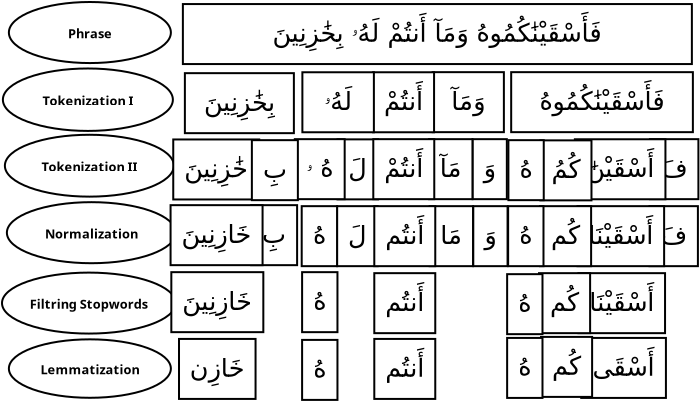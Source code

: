 <?xml version="1.0" encoding="UTF-8"?>
<dia:diagram xmlns:dia="http://www.lysator.liu.se/~alla/dia/">
  <dia:layer name="Background" visible="true" active="true">
    <dia:object type="Flowchart - Box" version="0" id="O0">
      <dia:attribute name="obj_pos">
        <dia:point val="16.5,11.1"/>
      </dia:attribute>
      <dia:attribute name="obj_bb">
        <dia:rectangle val="16.45,11.05;42,14.15"/>
      </dia:attribute>
      <dia:attribute name="elem_corner">
        <dia:point val="16.5,11.1"/>
      </dia:attribute>
      <dia:attribute name="elem_width">
        <dia:real val="25.45"/>
      </dia:attribute>
      <dia:attribute name="elem_height">
        <dia:real val="3.0"/>
      </dia:attribute>
      <dia:attribute name="border_width">
        <dia:real val="0.1"/>
      </dia:attribute>
      <dia:attribute name="show_background">
        <dia:boolean val="true"/>
      </dia:attribute>
      <dia:attribute name="padding">
        <dia:real val="0.5"/>
      </dia:attribute>
      <dia:attribute name="text">
        <dia:composite type="text">
          <dia:attribute name="string">
            <dia:string>#فَأَسْقَيْنَٰكُمُوهُ وَمَآ أَنتُمْ لَهُۥ بِخَٰزِنِينَ#</dia:string>
          </dia:attribute>
          <dia:attribute name="font">
            <dia:font family="Scheherazade" style="0" name="Courier"/>
          </dia:attribute>
          <dia:attribute name="height">
            <dia:real val="1.594"/>
          </dia:attribute>
          <dia:attribute name="pos">
            <dia:point val="29.225,12.906"/>
          </dia:attribute>
          <dia:attribute name="color">
            <dia:color val="#000000"/>
          </dia:attribute>
          <dia:attribute name="alignment">
            <dia:enum val="1"/>
          </dia:attribute>
        </dia:composite>
      </dia:attribute>
    </dia:object>
    <dia:object type="Flowchart - Ellipse" version="0" id="O1">
      <dia:attribute name="obj_pos">
        <dia:point val="7.8,10.997"/>
      </dia:attribute>
      <dia:attribute name="obj_bb">
        <dia:rectangle val="7.75,10.947;15.95,14.1"/>
      </dia:attribute>
      <dia:attribute name="elem_corner">
        <dia:point val="7.8,10.997"/>
      </dia:attribute>
      <dia:attribute name="elem_width">
        <dia:real val="8.1"/>
      </dia:attribute>
      <dia:attribute name="elem_height">
        <dia:real val="3.053"/>
      </dia:attribute>
      <dia:attribute name="border_width">
        <dia:real val="0.1"/>
      </dia:attribute>
      <dia:attribute name="show_background">
        <dia:boolean val="true"/>
      </dia:attribute>
      <dia:attribute name="padding">
        <dia:real val="0.354"/>
      </dia:attribute>
      <dia:attribute name="text">
        <dia:composite type="text">
          <dia:attribute name="string">
            <dia:string>#Phrase#</dia:string>
          </dia:attribute>
          <dia:attribute name="font">
            <dia:font family="sans" style="80" name="Helvetica-Bold"/>
          </dia:attribute>
          <dia:attribute name="height">
            <dia:real val="0.8"/>
          </dia:attribute>
          <dia:attribute name="pos">
            <dia:point val="11.85,12.718"/>
          </dia:attribute>
          <dia:attribute name="color">
            <dia:color val="#000000"/>
          </dia:attribute>
          <dia:attribute name="alignment">
            <dia:enum val="1"/>
          </dia:attribute>
        </dia:composite>
      </dia:attribute>
    </dia:object>
    <dia:object type="Flowchart - Ellipse" version="0" id="O2">
      <dia:attribute name="obj_pos">
        <dia:point val="7.5,14.321"/>
      </dia:attribute>
      <dia:attribute name="obj_bb">
        <dia:rectangle val="7.45,14.271;16.05,17.493"/>
      </dia:attribute>
      <dia:attribute name="elem_corner">
        <dia:point val="7.5,14.321"/>
      </dia:attribute>
      <dia:attribute name="elem_width">
        <dia:real val="8.5"/>
      </dia:attribute>
      <dia:attribute name="elem_height">
        <dia:real val="3.122"/>
      </dia:attribute>
      <dia:attribute name="border_width">
        <dia:real val="0.1"/>
      </dia:attribute>
      <dia:attribute name="show_background">
        <dia:boolean val="true"/>
      </dia:attribute>
      <dia:attribute name="padding">
        <dia:real val="0.354"/>
      </dia:attribute>
      <dia:attribute name="text">
        <dia:composite type="text">
          <dia:attribute name="string">
            <dia:string>#Tokenization I#</dia:string>
          </dia:attribute>
          <dia:attribute name="font">
            <dia:font family="sans" style="80" name="Helvetica-Bold"/>
          </dia:attribute>
          <dia:attribute name="height">
            <dia:real val="0.8"/>
          </dia:attribute>
          <dia:attribute name="pos">
            <dia:point val="11.75,16.077"/>
          </dia:attribute>
          <dia:attribute name="color">
            <dia:color val="#000000"/>
          </dia:attribute>
          <dia:attribute name="alignment">
            <dia:enum val="1"/>
          </dia:attribute>
        </dia:composite>
      </dia:attribute>
    </dia:object>
    <dia:object type="Flowchart - Ellipse" version="0" id="O3">
      <dia:attribute name="obj_pos">
        <dia:point val="7.7,21.005"/>
      </dia:attribute>
      <dia:attribute name="obj_bb">
        <dia:rectangle val="7.65,20.955;16.2,24.108"/>
      </dia:attribute>
      <dia:attribute name="elem_corner">
        <dia:point val="7.7,21.005"/>
      </dia:attribute>
      <dia:attribute name="elem_width">
        <dia:real val="8.45"/>
      </dia:attribute>
      <dia:attribute name="elem_height">
        <dia:real val="3.053"/>
      </dia:attribute>
      <dia:attribute name="border_width">
        <dia:real val="0.1"/>
      </dia:attribute>
      <dia:attribute name="show_background">
        <dia:boolean val="true"/>
      </dia:attribute>
      <dia:attribute name="padding">
        <dia:real val="0.354"/>
      </dia:attribute>
      <dia:attribute name="text">
        <dia:composite type="text">
          <dia:attribute name="string">
            <dia:string>#Normalization#</dia:string>
          </dia:attribute>
          <dia:attribute name="font">
            <dia:font family="sans" style="80" name="Helvetica-Bold"/>
          </dia:attribute>
          <dia:attribute name="height">
            <dia:real val="0.8"/>
          </dia:attribute>
          <dia:attribute name="pos">
            <dia:point val="11.925,22.727"/>
          </dia:attribute>
          <dia:attribute name="color">
            <dia:color val="#000000"/>
          </dia:attribute>
          <dia:attribute name="alignment">
            <dia:enum val="1"/>
          </dia:attribute>
        </dia:composite>
      </dia:attribute>
    </dia:object>
    <dia:object type="Flowchart - Ellipse" version="0" id="O4">
      <dia:attribute name="obj_pos">
        <dia:point val="7.456,24.527"/>
      </dia:attribute>
      <dia:attribute name="obj_bb">
        <dia:rectangle val="7.406,24.477;16.191,27.627"/>
      </dia:attribute>
      <dia:attribute name="elem_corner">
        <dia:point val="7.456,24.527"/>
      </dia:attribute>
      <dia:attribute name="elem_width">
        <dia:real val="8.685"/>
      </dia:attribute>
      <dia:attribute name="elem_height">
        <dia:real val="3.049"/>
      </dia:attribute>
      <dia:attribute name="border_width">
        <dia:real val="0.1"/>
      </dia:attribute>
      <dia:attribute name="show_background">
        <dia:boolean val="true"/>
      </dia:attribute>
      <dia:attribute name="padding">
        <dia:real val="0.354"/>
      </dia:attribute>
      <dia:attribute name="text">
        <dia:composite type="text">
          <dia:attribute name="string">
            <dia:string>#Filtring Stopwords#</dia:string>
          </dia:attribute>
          <dia:attribute name="font">
            <dia:font family="sans" style="80" name="Helvetica-Bold"/>
          </dia:attribute>
          <dia:attribute name="height">
            <dia:real val="0.8"/>
          </dia:attribute>
          <dia:attribute name="pos">
            <dia:point val="11.798,26.247"/>
          </dia:attribute>
          <dia:attribute name="color">
            <dia:color val="#000000"/>
          </dia:attribute>
          <dia:attribute name="alignment">
            <dia:enum val="1"/>
          </dia:attribute>
        </dia:composite>
      </dia:attribute>
    </dia:object>
    <dia:object type="Flowchart - Box" version="0" id="O5">
      <dia:attribute name="obj_pos">
        <dia:point val="32.915,14.505"/>
      </dia:attribute>
      <dia:attribute name="obj_bb">
        <dia:rectangle val="32.865,14.455;42.05,17.555"/>
      </dia:attribute>
      <dia:attribute name="elem_corner">
        <dia:point val="32.915,14.505"/>
      </dia:attribute>
      <dia:attribute name="elem_width">
        <dia:real val="9.085"/>
      </dia:attribute>
      <dia:attribute name="elem_height">
        <dia:real val="3.0"/>
      </dia:attribute>
      <dia:attribute name="border_width">
        <dia:real val="0.1"/>
      </dia:attribute>
      <dia:attribute name="show_background">
        <dia:boolean val="true"/>
      </dia:attribute>
      <dia:attribute name="padding">
        <dia:real val="0.5"/>
      </dia:attribute>
      <dia:attribute name="text">
        <dia:composite type="text">
          <dia:attribute name="string">
            <dia:string>#فَأَسْقَيْنَٰكُمُوهُ#</dia:string>
          </dia:attribute>
          <dia:attribute name="font">
            <dia:font family="Scheherazade" style="0" name="Courier"/>
          </dia:attribute>
          <dia:attribute name="height">
            <dia:real val="1.594"/>
          </dia:attribute>
          <dia:attribute name="pos">
            <dia:point val="37.458,16.311"/>
          </dia:attribute>
          <dia:attribute name="color">
            <dia:color val="#000000"/>
          </dia:attribute>
          <dia:attribute name="alignment">
            <dia:enum val="1"/>
          </dia:attribute>
        </dia:composite>
      </dia:attribute>
    </dia:object>
    <dia:object type="Flowchart - Ellipse" version="0" id="O6">
      <dia:attribute name="obj_pos">
        <dia:point val="7.6,17.635"/>
      </dia:attribute>
      <dia:attribute name="obj_bb">
        <dia:rectangle val="7.55,17.585;16.1,20.779"/>
      </dia:attribute>
      <dia:attribute name="elem_corner">
        <dia:point val="7.6,17.635"/>
      </dia:attribute>
      <dia:attribute name="elem_width">
        <dia:real val="8.45"/>
      </dia:attribute>
      <dia:attribute name="elem_height">
        <dia:real val="3.094"/>
      </dia:attribute>
      <dia:attribute name="border_width">
        <dia:real val="0.1"/>
      </dia:attribute>
      <dia:attribute name="show_background">
        <dia:boolean val="true"/>
      </dia:attribute>
      <dia:attribute name="padding">
        <dia:real val="0.354"/>
      </dia:attribute>
      <dia:attribute name="text">
        <dia:composite type="text">
          <dia:attribute name="string">
            <dia:string>#Tokenization II#</dia:string>
          </dia:attribute>
          <dia:attribute name="font">
            <dia:font family="sans" style="80" name="Helvetica-Bold"/>
          </dia:attribute>
          <dia:attribute name="height">
            <dia:real val="0.8"/>
          </dia:attribute>
          <dia:attribute name="pos">
            <dia:point val="11.825,19.377"/>
          </dia:attribute>
          <dia:attribute name="color">
            <dia:color val="#000000"/>
          </dia:attribute>
          <dia:attribute name="alignment">
            <dia:enum val="1"/>
          </dia:attribute>
        </dia:composite>
      </dia:attribute>
    </dia:object>
    <dia:object type="Flowchart - Box" version="0" id="O7">
      <dia:attribute name="obj_pos">
        <dia:point val="28.99,14.505"/>
      </dia:attribute>
      <dia:attribute name="obj_bb">
        <dia:rectangle val="28.94,14.455;32.6,17.555"/>
      </dia:attribute>
      <dia:attribute name="elem_corner">
        <dia:point val="28.99,14.505"/>
      </dia:attribute>
      <dia:attribute name="elem_width">
        <dia:real val="3.56"/>
      </dia:attribute>
      <dia:attribute name="elem_height">
        <dia:real val="3.0"/>
      </dia:attribute>
      <dia:attribute name="border_width">
        <dia:real val="0.1"/>
      </dia:attribute>
      <dia:attribute name="show_background">
        <dia:boolean val="true"/>
      </dia:attribute>
      <dia:attribute name="padding">
        <dia:real val="0.5"/>
      </dia:attribute>
      <dia:attribute name="text">
        <dia:composite type="text">
          <dia:attribute name="string">
            <dia:string>#وَمَآ#</dia:string>
          </dia:attribute>
          <dia:attribute name="font">
            <dia:font family="Scheherazade" style="0" name="Courier"/>
          </dia:attribute>
          <dia:attribute name="height">
            <dia:real val="1.594"/>
          </dia:attribute>
          <dia:attribute name="pos">
            <dia:point val="30.77,16.311"/>
          </dia:attribute>
          <dia:attribute name="color">
            <dia:color val="#000000"/>
          </dia:attribute>
          <dia:attribute name="alignment">
            <dia:enum val="1"/>
          </dia:attribute>
        </dia:composite>
      </dia:attribute>
    </dia:object>
    <dia:object type="Flowchart - Box" version="0" id="O8">
      <dia:attribute name="obj_pos">
        <dia:point val="26.43,14.51"/>
      </dia:attribute>
      <dia:attribute name="obj_bb">
        <dia:rectangle val="26.38,14.46;28.69,17.56"/>
      </dia:attribute>
      <dia:attribute name="elem_corner">
        <dia:point val="26.43,14.51"/>
      </dia:attribute>
      <dia:attribute name="elem_width">
        <dia:real val="2.21"/>
      </dia:attribute>
      <dia:attribute name="elem_height">
        <dia:real val="3.0"/>
      </dia:attribute>
      <dia:attribute name="border_width">
        <dia:real val="0.1"/>
      </dia:attribute>
      <dia:attribute name="show_background">
        <dia:boolean val="true"/>
      </dia:attribute>
      <dia:attribute name="padding">
        <dia:real val="0.5"/>
      </dia:attribute>
      <dia:attribute name="text">
        <dia:composite type="text">
          <dia:attribute name="string">
            <dia:string>#أَنتُمْ#</dia:string>
          </dia:attribute>
          <dia:attribute name="font">
            <dia:font family="Scheherazade" style="0" name="Courier"/>
          </dia:attribute>
          <dia:attribute name="height">
            <dia:real val="1.594"/>
          </dia:attribute>
          <dia:attribute name="pos">
            <dia:point val="27.535,16.316"/>
          </dia:attribute>
          <dia:attribute name="color">
            <dia:color val="#000000"/>
          </dia:attribute>
          <dia:attribute name="alignment">
            <dia:enum val="1"/>
          </dia:attribute>
        </dia:composite>
      </dia:attribute>
    </dia:object>
    <dia:object type="Flowchart - Box" version="0" id="O9">
      <dia:attribute name="obj_pos">
        <dia:point val="24.42,17.865"/>
      </dia:attribute>
      <dia:attribute name="obj_bb">
        <dia:rectangle val="24.37,17.815;26.12,20.915"/>
      </dia:attribute>
      <dia:attribute name="elem_corner">
        <dia:point val="24.42,17.865"/>
      </dia:attribute>
      <dia:attribute name="elem_width">
        <dia:real val="1.65"/>
      </dia:attribute>
      <dia:attribute name="elem_height">
        <dia:real val="3.0"/>
      </dia:attribute>
      <dia:attribute name="border_width">
        <dia:real val="0.1"/>
      </dia:attribute>
      <dia:attribute name="show_background">
        <dia:boolean val="true"/>
      </dia:attribute>
      <dia:attribute name="padding">
        <dia:real val="0.5"/>
      </dia:attribute>
      <dia:attribute name="text">
        <dia:composite type="text">
          <dia:attribute name="string">
            <dia:string>#لَ#</dia:string>
          </dia:attribute>
          <dia:attribute name="font">
            <dia:font family="Scheherazade" style="0" name="Courier"/>
          </dia:attribute>
          <dia:attribute name="height">
            <dia:real val="1.594"/>
          </dia:attribute>
          <dia:attribute name="pos">
            <dia:point val="25.245,19.671"/>
          </dia:attribute>
          <dia:attribute name="color">
            <dia:color val="#000000"/>
          </dia:attribute>
          <dia:attribute name="alignment">
            <dia:enum val="1"/>
          </dia:attribute>
        </dia:composite>
      </dia:attribute>
    </dia:object>
    <dia:object type="Flowchart - Box" version="0" id="O10">
      <dia:attribute name="obj_pos">
        <dia:point val="16.587,17.87"/>
      </dia:attribute>
      <dia:attribute name="obj_bb">
        <dia:rectangle val="16.538,17.82;19.8,20.92"/>
      </dia:attribute>
      <dia:attribute name="elem_corner">
        <dia:point val="16.587,17.87"/>
      </dia:attribute>
      <dia:attribute name="elem_width">
        <dia:real val="3.163"/>
      </dia:attribute>
      <dia:attribute name="elem_height">
        <dia:real val="3.0"/>
      </dia:attribute>
      <dia:attribute name="border_width">
        <dia:real val="0.1"/>
      </dia:attribute>
      <dia:attribute name="show_background">
        <dia:boolean val="true"/>
      </dia:attribute>
      <dia:attribute name="padding">
        <dia:real val="0.5"/>
      </dia:attribute>
      <dia:attribute name="text">
        <dia:composite type="text">
          <dia:attribute name="string">
            <dia:string>#خَٰزِنِينَ#</dia:string>
          </dia:attribute>
          <dia:attribute name="font">
            <dia:font family="Scheherazade" style="0" name="Courier"/>
          </dia:attribute>
          <dia:attribute name="height">
            <dia:real val="1.594"/>
          </dia:attribute>
          <dia:attribute name="pos">
            <dia:point val="18.169,19.676"/>
          </dia:attribute>
          <dia:attribute name="color">
            <dia:color val="#000000"/>
          </dia:attribute>
          <dia:attribute name="alignment">
            <dia:enum val="1"/>
          </dia:attribute>
        </dia:composite>
      </dia:attribute>
    </dia:object>
    <dia:object type="Flowchart - Box" version="0" id="O11">
      <dia:attribute name="obj_pos">
        <dia:point val="40.065,17.855"/>
      </dia:attribute>
      <dia:attribute name="obj_bb">
        <dia:rectangle val="40.015,17.805;42.115,20.905"/>
      </dia:attribute>
      <dia:attribute name="elem_corner">
        <dia:point val="40.065,17.855"/>
      </dia:attribute>
      <dia:attribute name="elem_width">
        <dia:real val="2.0"/>
      </dia:attribute>
      <dia:attribute name="elem_height">
        <dia:real val="3.0"/>
      </dia:attribute>
      <dia:attribute name="border_width">
        <dia:real val="0.1"/>
      </dia:attribute>
      <dia:attribute name="show_background">
        <dia:boolean val="true"/>
      </dia:attribute>
      <dia:attribute name="padding">
        <dia:real val="0.5"/>
      </dia:attribute>
      <dia:attribute name="text">
        <dia:composite type="text">
          <dia:attribute name="string">
            <dia:string>#فَ#</dia:string>
          </dia:attribute>
          <dia:attribute name="font">
            <dia:font family="Scheherazade" style="0" name="Courier"/>
          </dia:attribute>
          <dia:attribute name="height">
            <dia:real val="1.594"/>
          </dia:attribute>
          <dia:attribute name="pos">
            <dia:point val="41.065,19.661"/>
          </dia:attribute>
          <dia:attribute name="color">
            <dia:color val="#000000"/>
          </dia:attribute>
          <dia:attribute name="alignment">
            <dia:enum val="1"/>
          </dia:attribute>
        </dia:composite>
      </dia:attribute>
    </dia:object>
    <dia:object type="Flowchart - Box" version="0" id="O12">
      <dia:attribute name="obj_pos">
        <dia:point val="36.862,17.86"/>
      </dia:attribute>
      <dia:attribute name="obj_bb">
        <dia:rectangle val="36.812,17.81;39.915,20.91"/>
      </dia:attribute>
      <dia:attribute name="elem_corner">
        <dia:point val="36.862,17.86"/>
      </dia:attribute>
      <dia:attribute name="elem_width">
        <dia:real val="3.003"/>
      </dia:attribute>
      <dia:attribute name="elem_height">
        <dia:real val="3.0"/>
      </dia:attribute>
      <dia:attribute name="border_width">
        <dia:real val="0.1"/>
      </dia:attribute>
      <dia:attribute name="show_background">
        <dia:boolean val="true"/>
      </dia:attribute>
      <dia:attribute name="padding">
        <dia:real val="0.5"/>
      </dia:attribute>
      <dia:attribute name="text">
        <dia:composite type="text">
          <dia:attribute name="string">
            <dia:string>#أَسْقَيْنَٰ#</dia:string>
          </dia:attribute>
          <dia:attribute name="font">
            <dia:font family="Scheherazade" style="0" name="Courier"/>
          </dia:attribute>
          <dia:attribute name="height">
            <dia:real val="1.594"/>
          </dia:attribute>
          <dia:attribute name="pos">
            <dia:point val="38.364,19.666"/>
          </dia:attribute>
          <dia:attribute name="color">
            <dia:color val="#000000"/>
          </dia:attribute>
          <dia:attribute name="alignment">
            <dia:enum val="1"/>
          </dia:attribute>
        </dia:composite>
      </dia:attribute>
    </dia:object>
    <dia:object type="Flowchart - Box" version="0" id="O13">
      <dia:attribute name="obj_pos">
        <dia:point val="34.608,17.915"/>
      </dia:attribute>
      <dia:attribute name="obj_bb">
        <dia:rectangle val="34.557,17.865;36.745,20.965"/>
      </dia:attribute>
      <dia:attribute name="elem_corner">
        <dia:point val="34.608,17.915"/>
      </dia:attribute>
      <dia:attribute name="elem_width">
        <dia:real val="2.088"/>
      </dia:attribute>
      <dia:attribute name="elem_height">
        <dia:real val="3.0"/>
      </dia:attribute>
      <dia:attribute name="border_width">
        <dia:real val="0.1"/>
      </dia:attribute>
      <dia:attribute name="show_background">
        <dia:boolean val="true"/>
      </dia:attribute>
      <dia:attribute name="padding">
        <dia:real val="0.5"/>
      </dia:attribute>
      <dia:attribute name="text">
        <dia:composite type="text">
          <dia:attribute name="string">
            <dia:string>#كُمُ#</dia:string>
          </dia:attribute>
          <dia:attribute name="font">
            <dia:font family="Scheherazade" style="0" name="Courier"/>
          </dia:attribute>
          <dia:attribute name="height">
            <dia:real val="1.594"/>
          </dia:attribute>
          <dia:attribute name="pos">
            <dia:point val="35.651,19.721"/>
          </dia:attribute>
          <dia:attribute name="color">
            <dia:color val="#000000"/>
          </dia:attribute>
          <dia:attribute name="alignment">
            <dia:enum val="1"/>
          </dia:attribute>
        </dia:composite>
      </dia:attribute>
    </dia:object>
    <dia:object type="Flowchart - Box" version="0" id="O14">
      <dia:attribute name="obj_pos">
        <dia:point val="32.953,17.905"/>
      </dia:attribute>
      <dia:attribute name="obj_bb">
        <dia:rectangle val="32.903,17.855;34.415,20.955"/>
      </dia:attribute>
      <dia:attribute name="elem_corner">
        <dia:point val="32.953,17.905"/>
      </dia:attribute>
      <dia:attribute name="elem_width">
        <dia:real val="1.413"/>
      </dia:attribute>
      <dia:attribute name="elem_height">
        <dia:real val="3.0"/>
      </dia:attribute>
      <dia:attribute name="border_width">
        <dia:real val="0.1"/>
      </dia:attribute>
      <dia:attribute name="show_background">
        <dia:boolean val="true"/>
      </dia:attribute>
      <dia:attribute name="padding">
        <dia:real val="0.5"/>
      </dia:attribute>
      <dia:attribute name="text">
        <dia:composite type="text">
          <dia:attribute name="string">
            <dia:string>#هُ#</dia:string>
          </dia:attribute>
          <dia:attribute name="font">
            <dia:font family="Scheherazade" style="0" name="Courier"/>
          </dia:attribute>
          <dia:attribute name="height">
            <dia:real val="1.594"/>
          </dia:attribute>
          <dia:attribute name="pos">
            <dia:point val="33.659,19.711"/>
          </dia:attribute>
          <dia:attribute name="color">
            <dia:color val="#000000"/>
          </dia:attribute>
          <dia:attribute name="alignment">
            <dia:enum val="1"/>
          </dia:attribute>
        </dia:composite>
      </dia:attribute>
    </dia:object>
    <dia:object type="Flowchart - Box" version="0" id="O15">
      <dia:attribute name="obj_pos">
        <dia:point val="31.104,17.855"/>
      </dia:attribute>
      <dia:attribute name="obj_bb">
        <dia:rectangle val="31.054,17.805;32.627,20.905"/>
      </dia:attribute>
      <dia:attribute name="elem_corner">
        <dia:point val="31.104,17.855"/>
      </dia:attribute>
      <dia:attribute name="elem_width">
        <dia:real val="1.473"/>
      </dia:attribute>
      <dia:attribute name="elem_height">
        <dia:real val="3.0"/>
      </dia:attribute>
      <dia:attribute name="border_width">
        <dia:real val="0.1"/>
      </dia:attribute>
      <dia:attribute name="show_background">
        <dia:boolean val="true"/>
      </dia:attribute>
      <dia:attribute name="padding">
        <dia:real val="0.5"/>
      </dia:attribute>
      <dia:attribute name="text">
        <dia:composite type="text">
          <dia:attribute name="string">
            <dia:string>#وَ#</dia:string>
          </dia:attribute>
          <dia:attribute name="font">
            <dia:font family="Scheherazade" style="0" name="Courier"/>
          </dia:attribute>
          <dia:attribute name="height">
            <dia:real val="1.594"/>
          </dia:attribute>
          <dia:attribute name="pos">
            <dia:point val="31.841,19.661"/>
          </dia:attribute>
          <dia:attribute name="color">
            <dia:color val="#000000"/>
          </dia:attribute>
          <dia:attribute name="alignment">
            <dia:enum val="1"/>
          </dia:attribute>
        </dia:composite>
      </dia:attribute>
    </dia:object>
    <dia:object type="Flowchart - Box" version="0" id="O16">
      <dia:attribute name="obj_pos">
        <dia:point val="29.012,17.855"/>
      </dia:attribute>
      <dia:attribute name="obj_bb">
        <dia:rectangle val="28.962,17.805;30.827,20.905"/>
      </dia:attribute>
      <dia:attribute name="elem_corner">
        <dia:point val="29.012,17.855"/>
      </dia:attribute>
      <dia:attribute name="elem_width">
        <dia:real val="1.764"/>
      </dia:attribute>
      <dia:attribute name="elem_height">
        <dia:real val="3.0"/>
      </dia:attribute>
      <dia:attribute name="border_width">
        <dia:real val="0.1"/>
      </dia:attribute>
      <dia:attribute name="show_background">
        <dia:boolean val="true"/>
      </dia:attribute>
      <dia:attribute name="padding">
        <dia:real val="0.5"/>
      </dia:attribute>
      <dia:attribute name="text">
        <dia:composite type="text">
          <dia:attribute name="string">
            <dia:string>#مَآ#</dia:string>
          </dia:attribute>
          <dia:attribute name="font">
            <dia:font family="Scheherazade" style="0" name="Courier"/>
          </dia:attribute>
          <dia:attribute name="height">
            <dia:real val="1.594"/>
          </dia:attribute>
          <dia:attribute name="pos">
            <dia:point val="29.895,19.661"/>
          </dia:attribute>
          <dia:attribute name="color">
            <dia:color val="#000000"/>
          </dia:attribute>
          <dia:attribute name="alignment">
            <dia:enum val="1"/>
          </dia:attribute>
        </dia:composite>
      </dia:attribute>
    </dia:object>
    <dia:object type="Flowchart - Box" version="0" id="O17">
      <dia:attribute name="obj_pos">
        <dia:point val="22.477,17.855"/>
      </dia:attribute>
      <dia:attribute name="obj_bb">
        <dia:rectangle val="22.427,17.805;24.26,20.905"/>
      </dia:attribute>
      <dia:attribute name="elem_corner">
        <dia:point val="22.477,17.855"/>
      </dia:attribute>
      <dia:attribute name="elem_width">
        <dia:real val="1.733"/>
      </dia:attribute>
      <dia:attribute name="elem_height">
        <dia:real val="3.0"/>
      </dia:attribute>
      <dia:attribute name="border_width">
        <dia:real val="0.1"/>
      </dia:attribute>
      <dia:attribute name="show_background">
        <dia:boolean val="true"/>
      </dia:attribute>
      <dia:attribute name="padding">
        <dia:real val="0.5"/>
      </dia:attribute>
      <dia:attribute name="text">
        <dia:composite type="text">
          <dia:attribute name="string">
            <dia:string>#هُ ۥ#</dia:string>
          </dia:attribute>
          <dia:attribute name="font">
            <dia:font family="Scheherazade" style="0" name="Courier"/>
          </dia:attribute>
          <dia:attribute name="height">
            <dia:real val="1.594"/>
          </dia:attribute>
          <dia:attribute name="pos">
            <dia:point val="23.344,19.661"/>
          </dia:attribute>
          <dia:attribute name="color">
            <dia:color val="#000000"/>
          </dia:attribute>
          <dia:attribute name="alignment">
            <dia:enum val="1"/>
          </dia:attribute>
        </dia:composite>
      </dia:attribute>
    </dia:object>
    <dia:object type="Flowchart - Box" version="0" id="O18">
      <dia:attribute name="obj_pos">
        <dia:point val="20.128,17.905"/>
      </dia:attribute>
      <dia:attribute name="obj_bb">
        <dia:rectangle val="20.078,17.855;22.12,20.955"/>
      </dia:attribute>
      <dia:attribute name="elem_corner">
        <dia:point val="20.128,17.905"/>
      </dia:attribute>
      <dia:attribute name="elem_width">
        <dia:real val="1.943"/>
      </dia:attribute>
      <dia:attribute name="elem_height">
        <dia:real val="3.0"/>
      </dia:attribute>
      <dia:attribute name="border_width">
        <dia:real val="0.1"/>
      </dia:attribute>
      <dia:attribute name="show_background">
        <dia:boolean val="true"/>
      </dia:attribute>
      <dia:attribute name="padding">
        <dia:real val="0.5"/>
      </dia:attribute>
      <dia:attribute name="text">
        <dia:composite type="text">
          <dia:attribute name="string">
            <dia:string>#بِ#</dia:string>
          </dia:attribute>
          <dia:attribute name="font">
            <dia:font family="Scheherazade" style="0" name="Courier"/>
          </dia:attribute>
          <dia:attribute name="height">
            <dia:real val="1.594"/>
          </dia:attribute>
          <dia:attribute name="pos">
            <dia:point val="21.099,19.711"/>
          </dia:attribute>
          <dia:attribute name="color">
            <dia:color val="#000000"/>
          </dia:attribute>
          <dia:attribute name="alignment">
            <dia:enum val="1"/>
          </dia:attribute>
        </dia:composite>
      </dia:attribute>
    </dia:object>
    <dia:object type="Flowchart - Box" version="0" id="O19">
      <dia:attribute name="obj_pos">
        <dia:point val="16.6,14.555"/>
      </dia:attribute>
      <dia:attribute name="obj_bb">
        <dia:rectangle val="16.55,14.505;22.1,17.605"/>
      </dia:attribute>
      <dia:attribute name="elem_corner">
        <dia:point val="16.6,14.555"/>
      </dia:attribute>
      <dia:attribute name="elem_width">
        <dia:real val="5.45"/>
      </dia:attribute>
      <dia:attribute name="elem_height">
        <dia:real val="3.0"/>
      </dia:attribute>
      <dia:attribute name="border_width">
        <dia:real val="0.1"/>
      </dia:attribute>
      <dia:attribute name="show_background">
        <dia:boolean val="true"/>
      </dia:attribute>
      <dia:attribute name="padding">
        <dia:real val="0.5"/>
      </dia:attribute>
      <dia:attribute name="text">
        <dia:composite type="text">
          <dia:attribute name="string">
            <dia:string>#بِخَٰزِنِينَ#</dia:string>
          </dia:attribute>
          <dia:attribute name="font">
            <dia:font family="Scheherazade" style="0" name="Courier"/>
          </dia:attribute>
          <dia:attribute name="height">
            <dia:real val="1.594"/>
          </dia:attribute>
          <dia:attribute name="pos">
            <dia:point val="19.325,16.361"/>
          </dia:attribute>
          <dia:attribute name="color">
            <dia:color val="#000000"/>
          </dia:attribute>
          <dia:attribute name="alignment">
            <dia:enum val="1"/>
          </dia:attribute>
        </dia:composite>
      </dia:attribute>
    </dia:object>
    <dia:object type="Flowchart - Box" version="0" id="O20">
      <dia:attribute name="obj_pos">
        <dia:point val="22.475,14.51"/>
      </dia:attribute>
      <dia:attribute name="obj_bb">
        <dia:rectangle val="22.425,14.46;26.1,17.56"/>
      </dia:attribute>
      <dia:attribute name="elem_corner">
        <dia:point val="22.475,14.51"/>
      </dia:attribute>
      <dia:attribute name="elem_width">
        <dia:real val="3.575"/>
      </dia:attribute>
      <dia:attribute name="elem_height">
        <dia:real val="3.0"/>
      </dia:attribute>
      <dia:attribute name="border_width">
        <dia:real val="0.1"/>
      </dia:attribute>
      <dia:attribute name="show_background">
        <dia:boolean val="true"/>
      </dia:attribute>
      <dia:attribute name="padding">
        <dia:real val="0.5"/>
      </dia:attribute>
      <dia:attribute name="text">
        <dia:composite type="text">
          <dia:attribute name="string">
            <dia:string>#لَهُۥ#</dia:string>
          </dia:attribute>
          <dia:attribute name="font">
            <dia:font family="Scheherazade" style="0" name="Courier"/>
          </dia:attribute>
          <dia:attribute name="height">
            <dia:real val="1.594"/>
          </dia:attribute>
          <dia:attribute name="pos">
            <dia:point val="24.262,16.316"/>
          </dia:attribute>
          <dia:attribute name="color">
            <dia:color val="#000000"/>
          </dia:attribute>
          <dia:attribute name="alignment">
            <dia:enum val="1"/>
          </dia:attribute>
        </dia:composite>
      </dia:attribute>
    </dia:object>
    <dia:object type="Flowchart - Box" version="0" id="O21">
      <dia:attribute name="obj_pos">
        <dia:point val="40.04,21.205"/>
      </dia:attribute>
      <dia:attribute name="obj_bb">
        <dia:rectangle val="39.99,21.155;42.09,24.255"/>
      </dia:attribute>
      <dia:attribute name="elem_corner">
        <dia:point val="40.04,21.205"/>
      </dia:attribute>
      <dia:attribute name="elem_width">
        <dia:real val="2.0"/>
      </dia:attribute>
      <dia:attribute name="elem_height">
        <dia:real val="3.0"/>
      </dia:attribute>
      <dia:attribute name="border_width">
        <dia:real val="0.1"/>
      </dia:attribute>
      <dia:attribute name="show_background">
        <dia:boolean val="true"/>
      </dia:attribute>
      <dia:attribute name="padding">
        <dia:real val="0.5"/>
      </dia:attribute>
      <dia:attribute name="text">
        <dia:composite type="text">
          <dia:attribute name="string">
            <dia:string>#فَ#</dia:string>
          </dia:attribute>
          <dia:attribute name="font">
            <dia:font family="Scheherazade" style="0" name="Courier"/>
          </dia:attribute>
          <dia:attribute name="height">
            <dia:real val="1.594"/>
          </dia:attribute>
          <dia:attribute name="pos">
            <dia:point val="41.04,23.011"/>
          </dia:attribute>
          <dia:attribute name="color">
            <dia:color val="#000000"/>
          </dia:attribute>
          <dia:attribute name="alignment">
            <dia:enum val="1"/>
          </dia:attribute>
        </dia:composite>
      </dia:attribute>
    </dia:object>
    <dia:object type="Flowchart - Box" version="0" id="O22">
      <dia:attribute name="obj_pos">
        <dia:point val="36.944,21.205"/>
      </dia:attribute>
      <dia:attribute name="obj_bb">
        <dia:rectangle val="36.894,21.155;39.899,24.255"/>
      </dia:attribute>
      <dia:attribute name="elem_corner">
        <dia:point val="36.944,21.205"/>
      </dia:attribute>
      <dia:attribute name="elem_width">
        <dia:real val="2.905"/>
      </dia:attribute>
      <dia:attribute name="elem_height">
        <dia:real val="3.0"/>
      </dia:attribute>
      <dia:attribute name="border_width">
        <dia:real val="0.1"/>
      </dia:attribute>
      <dia:attribute name="show_background">
        <dia:boolean val="true"/>
      </dia:attribute>
      <dia:attribute name="padding">
        <dia:real val="0.5"/>
      </dia:attribute>
      <dia:attribute name="text">
        <dia:composite type="text">
          <dia:attribute name="string">
            <dia:string>#أَسْقَيْنَا#</dia:string>
          </dia:attribute>
          <dia:attribute name="font">
            <dia:font family="Scheherazade" style="0" name="Courier"/>
          </dia:attribute>
          <dia:attribute name="height">
            <dia:real val="1.594"/>
          </dia:attribute>
          <dia:attribute name="pos">
            <dia:point val="38.396,23.011"/>
          </dia:attribute>
          <dia:attribute name="color">
            <dia:color val="#000000"/>
          </dia:attribute>
          <dia:attribute name="alignment">
            <dia:enum val="1"/>
          </dia:attribute>
        </dia:composite>
      </dia:attribute>
    </dia:object>
    <dia:object type="Flowchart - Box" version="0" id="O23">
      <dia:attribute name="obj_pos">
        <dia:point val="34.59,21.205"/>
      </dia:attribute>
      <dia:attribute name="obj_bb">
        <dia:rectangle val="34.54,21.155;36.727,24.255"/>
      </dia:attribute>
      <dia:attribute name="elem_corner">
        <dia:point val="34.59,21.205"/>
      </dia:attribute>
      <dia:attribute name="elem_width">
        <dia:real val="2.088"/>
      </dia:attribute>
      <dia:attribute name="elem_height">
        <dia:real val="3.0"/>
      </dia:attribute>
      <dia:attribute name="border_width">
        <dia:real val="0.1"/>
      </dia:attribute>
      <dia:attribute name="show_background">
        <dia:boolean val="true"/>
      </dia:attribute>
      <dia:attribute name="padding">
        <dia:real val="0.5"/>
      </dia:attribute>
      <dia:attribute name="text">
        <dia:composite type="text">
          <dia:attribute name="string">
            <dia:string>#كُم#</dia:string>
          </dia:attribute>
          <dia:attribute name="font">
            <dia:font family="Scheherazade" style="0" name="Courier"/>
          </dia:attribute>
          <dia:attribute name="height">
            <dia:real val="1.594"/>
          </dia:attribute>
          <dia:attribute name="pos">
            <dia:point val="35.634,23.011"/>
          </dia:attribute>
          <dia:attribute name="color">
            <dia:color val="#000000"/>
          </dia:attribute>
          <dia:attribute name="alignment">
            <dia:enum val="1"/>
          </dia:attribute>
        </dia:composite>
      </dia:attribute>
    </dia:object>
    <dia:object type="Flowchart - Box" version="0" id="O24">
      <dia:attribute name="obj_pos">
        <dia:point val="32.94,21.205"/>
      </dia:attribute>
      <dia:attribute name="obj_bb">
        <dia:rectangle val="32.89,21.155;34.403,24.255"/>
      </dia:attribute>
      <dia:attribute name="elem_corner">
        <dia:point val="32.94,21.205"/>
      </dia:attribute>
      <dia:attribute name="elem_width">
        <dia:real val="1.413"/>
      </dia:attribute>
      <dia:attribute name="elem_height">
        <dia:real val="3.0"/>
      </dia:attribute>
      <dia:attribute name="border_width">
        <dia:real val="0.1"/>
      </dia:attribute>
      <dia:attribute name="show_background">
        <dia:boolean val="true"/>
      </dia:attribute>
      <dia:attribute name="padding">
        <dia:real val="0.5"/>
      </dia:attribute>
      <dia:attribute name="text">
        <dia:composite type="text">
          <dia:attribute name="string">
            <dia:string>#هُ#</dia:string>
          </dia:attribute>
          <dia:attribute name="font">
            <dia:font family="Scheherazade" style="0" name="Courier"/>
          </dia:attribute>
          <dia:attribute name="height">
            <dia:real val="1.594"/>
          </dia:attribute>
          <dia:attribute name="pos">
            <dia:point val="33.646,23.011"/>
          </dia:attribute>
          <dia:attribute name="color">
            <dia:color val="#000000"/>
          </dia:attribute>
          <dia:attribute name="alignment">
            <dia:enum val="1"/>
          </dia:attribute>
        </dia:composite>
      </dia:attribute>
    </dia:object>
    <dia:object type="Flowchart - Box" version="0" id="O25">
      <dia:attribute name="obj_pos">
        <dia:point val="31.14,21.205"/>
      </dia:attribute>
      <dia:attribute name="obj_bb">
        <dia:rectangle val="31.09,21.155;32.663,24.255"/>
      </dia:attribute>
      <dia:attribute name="elem_corner">
        <dia:point val="31.14,21.205"/>
      </dia:attribute>
      <dia:attribute name="elem_width">
        <dia:real val="1.473"/>
      </dia:attribute>
      <dia:attribute name="elem_height">
        <dia:real val="3.0"/>
      </dia:attribute>
      <dia:attribute name="border_width">
        <dia:real val="0.1"/>
      </dia:attribute>
      <dia:attribute name="show_background">
        <dia:boolean val="true"/>
      </dia:attribute>
      <dia:attribute name="padding">
        <dia:real val="0.5"/>
      </dia:attribute>
      <dia:attribute name="text">
        <dia:composite type="text">
          <dia:attribute name="string">
            <dia:string>#وَ#</dia:string>
          </dia:attribute>
          <dia:attribute name="font">
            <dia:font family="Scheherazade" style="0" name="Courier"/>
          </dia:attribute>
          <dia:attribute name="height">
            <dia:real val="1.594"/>
          </dia:attribute>
          <dia:attribute name="pos">
            <dia:point val="31.876,23.011"/>
          </dia:attribute>
          <dia:attribute name="color">
            <dia:color val="#000000"/>
          </dia:attribute>
          <dia:attribute name="alignment">
            <dia:enum val="1"/>
          </dia:attribute>
        </dia:composite>
      </dia:attribute>
    </dia:object>
    <dia:object type="Flowchart - Box" version="0" id="O26">
      <dia:attribute name="obj_pos">
        <dia:point val="29.04,21.205"/>
      </dia:attribute>
      <dia:attribute name="obj_bb">
        <dia:rectangle val="28.99,21.155;30.854,24.255"/>
      </dia:attribute>
      <dia:attribute name="elem_corner">
        <dia:point val="29.04,21.205"/>
      </dia:attribute>
      <dia:attribute name="elem_width">
        <dia:real val="1.764"/>
      </dia:attribute>
      <dia:attribute name="elem_height">
        <dia:real val="3.0"/>
      </dia:attribute>
      <dia:attribute name="border_width">
        <dia:real val="0.1"/>
      </dia:attribute>
      <dia:attribute name="show_background">
        <dia:boolean val="true"/>
      </dia:attribute>
      <dia:attribute name="padding">
        <dia:real val="0.5"/>
      </dia:attribute>
      <dia:attribute name="text">
        <dia:composite type="text">
          <dia:attribute name="string">
            <dia:string>#مَا#</dia:string>
          </dia:attribute>
          <dia:attribute name="font">
            <dia:font family="Scheherazade" style="0" name="Courier"/>
          </dia:attribute>
          <dia:attribute name="height">
            <dia:real val="1.594"/>
          </dia:attribute>
          <dia:attribute name="pos">
            <dia:point val="29.922,23.011"/>
          </dia:attribute>
          <dia:attribute name="color">
            <dia:color val="#000000"/>
          </dia:attribute>
          <dia:attribute name="alignment">
            <dia:enum val="1"/>
          </dia:attribute>
        </dia:composite>
      </dia:attribute>
    </dia:object>
    <dia:object type="Flowchart - Box" version="0" id="O27">
      <dia:attribute name="obj_pos">
        <dia:point val="24.4,21.205"/>
      </dia:attribute>
      <dia:attribute name="obj_bb">
        <dia:rectangle val="24.35,21.155;26.1,24.255"/>
      </dia:attribute>
      <dia:attribute name="elem_corner">
        <dia:point val="24.4,21.205"/>
      </dia:attribute>
      <dia:attribute name="elem_width">
        <dia:real val="1.65"/>
      </dia:attribute>
      <dia:attribute name="elem_height">
        <dia:real val="3.0"/>
      </dia:attribute>
      <dia:attribute name="border_width">
        <dia:real val="0.1"/>
      </dia:attribute>
      <dia:attribute name="show_background">
        <dia:boolean val="true"/>
      </dia:attribute>
      <dia:attribute name="padding">
        <dia:real val="0.5"/>
      </dia:attribute>
      <dia:attribute name="text">
        <dia:composite type="text">
          <dia:attribute name="string">
            <dia:string>#لَ#</dia:string>
          </dia:attribute>
          <dia:attribute name="font">
            <dia:font family="Scheherazade" style="0" name="Courier"/>
          </dia:attribute>
          <dia:attribute name="height">
            <dia:real val="1.594"/>
          </dia:attribute>
          <dia:attribute name="pos">
            <dia:point val="25.225,23.011"/>
          </dia:attribute>
          <dia:attribute name="color">
            <dia:color val="#000000"/>
          </dia:attribute>
          <dia:attribute name="alignment">
            <dia:enum val="1"/>
          </dia:attribute>
        </dia:composite>
      </dia:attribute>
    </dia:object>
    <dia:object type="Flowchart - Box" version="0" id="O28">
      <dia:attribute name="obj_pos">
        <dia:point val="22.5,21.205"/>
      </dia:attribute>
      <dia:attribute name="obj_bb">
        <dia:rectangle val="22.45,21.155;24.2,24.255"/>
      </dia:attribute>
      <dia:attribute name="elem_corner">
        <dia:point val="22.5,21.205"/>
      </dia:attribute>
      <dia:attribute name="elem_width">
        <dia:real val="1.65"/>
      </dia:attribute>
      <dia:attribute name="elem_height">
        <dia:real val="3.0"/>
      </dia:attribute>
      <dia:attribute name="border_width">
        <dia:real val="0.1"/>
      </dia:attribute>
      <dia:attribute name="show_background">
        <dia:boolean val="true"/>
      </dia:attribute>
      <dia:attribute name="padding">
        <dia:real val="0.5"/>
      </dia:attribute>
      <dia:attribute name="text">
        <dia:composite type="text">
          <dia:attribute name="string">
            <dia:string>#هُ#</dia:string>
          </dia:attribute>
          <dia:attribute name="font">
            <dia:font family="Scheherazade" style="0" name="Courier"/>
          </dia:attribute>
          <dia:attribute name="height">
            <dia:real val="1.594"/>
          </dia:attribute>
          <dia:attribute name="pos">
            <dia:point val="23.325,23.011"/>
          </dia:attribute>
          <dia:attribute name="color">
            <dia:color val="#000000"/>
          </dia:attribute>
          <dia:attribute name="alignment">
            <dia:enum val="1"/>
          </dia:attribute>
        </dia:composite>
      </dia:attribute>
    </dia:object>
    <dia:object type="Flowchart - Box" version="0" id="O29">
      <dia:attribute name="obj_pos">
        <dia:point val="20.09,21.155"/>
      </dia:attribute>
      <dia:attribute name="obj_bb">
        <dia:rectangle val="20.04,21.105;22.082,24.205"/>
      </dia:attribute>
      <dia:attribute name="elem_corner">
        <dia:point val="20.09,21.155"/>
      </dia:attribute>
      <dia:attribute name="elem_width">
        <dia:real val="1.943"/>
      </dia:attribute>
      <dia:attribute name="elem_height">
        <dia:real val="3.0"/>
      </dia:attribute>
      <dia:attribute name="border_width">
        <dia:real val="0.1"/>
      </dia:attribute>
      <dia:attribute name="show_background">
        <dia:boolean val="true"/>
      </dia:attribute>
      <dia:attribute name="padding">
        <dia:real val="0.5"/>
      </dia:attribute>
      <dia:attribute name="text">
        <dia:composite type="text">
          <dia:attribute name="string">
            <dia:string>#بِ#</dia:string>
          </dia:attribute>
          <dia:attribute name="font">
            <dia:font family="Scheherazade" style="0" name="Courier"/>
          </dia:attribute>
          <dia:attribute name="height">
            <dia:real val="1.594"/>
          </dia:attribute>
          <dia:attribute name="pos">
            <dia:point val="21.061,22.961"/>
          </dia:attribute>
          <dia:attribute name="color">
            <dia:color val="#000000"/>
          </dia:attribute>
          <dia:attribute name="alignment">
            <dia:enum val="1"/>
          </dia:attribute>
        </dia:composite>
      </dia:attribute>
    </dia:object>
    <dia:object type="Flowchart - Box" version="0" id="O30">
      <dia:attribute name="obj_pos">
        <dia:point val="16.552,21.155"/>
      </dia:attribute>
      <dia:attribute name="obj_bb">
        <dia:rectangle val="16.503,21.105;19.867,24.205"/>
      </dia:attribute>
      <dia:attribute name="elem_corner">
        <dia:point val="16.552,21.155"/>
      </dia:attribute>
      <dia:attribute name="elem_width">
        <dia:real val="3.265"/>
      </dia:attribute>
      <dia:attribute name="elem_height">
        <dia:real val="3.0"/>
      </dia:attribute>
      <dia:attribute name="border_width">
        <dia:real val="0.1"/>
      </dia:attribute>
      <dia:attribute name="show_background">
        <dia:boolean val="true"/>
      </dia:attribute>
      <dia:attribute name="padding">
        <dia:real val="0.5"/>
      </dia:attribute>
      <dia:attribute name="text">
        <dia:composite type="text">
          <dia:attribute name="string">
            <dia:string>#خَازِنِينَ#</dia:string>
          </dia:attribute>
          <dia:attribute name="font">
            <dia:font family="Scheherazade" style="0" name="Courier"/>
          </dia:attribute>
          <dia:attribute name="height">
            <dia:real val="1.594"/>
          </dia:attribute>
          <dia:attribute name="pos">
            <dia:point val="18.185,22.961"/>
          </dia:attribute>
          <dia:attribute name="color">
            <dia:color val="#000000"/>
          </dia:attribute>
          <dia:attribute name="alignment">
            <dia:enum val="1"/>
          </dia:attribute>
        </dia:composite>
      </dia:attribute>
    </dia:object>
    <dia:object type="Flowchart - Box" version="0" id="O31">
      <dia:attribute name="obj_pos">
        <dia:point val="36.99,24.555"/>
      </dia:attribute>
      <dia:attribute name="obj_bb">
        <dia:rectangle val="36.94,24.505;39.945,27.605"/>
      </dia:attribute>
      <dia:attribute name="elem_corner">
        <dia:point val="36.99,24.555"/>
      </dia:attribute>
      <dia:attribute name="elem_width">
        <dia:real val="2.905"/>
      </dia:attribute>
      <dia:attribute name="elem_height">
        <dia:real val="3.0"/>
      </dia:attribute>
      <dia:attribute name="border_width">
        <dia:real val="0.1"/>
      </dia:attribute>
      <dia:attribute name="show_background">
        <dia:boolean val="true"/>
      </dia:attribute>
      <dia:attribute name="padding">
        <dia:real val="0.5"/>
      </dia:attribute>
      <dia:attribute name="text">
        <dia:composite type="text">
          <dia:attribute name="string">
            <dia:string>#أَسْقَيْنَا#</dia:string>
          </dia:attribute>
          <dia:attribute name="font">
            <dia:font family="Scheherazade" style="0" name="Courier"/>
          </dia:attribute>
          <dia:attribute name="height">
            <dia:real val="1.594"/>
          </dia:attribute>
          <dia:attribute name="pos">
            <dia:point val="38.443,26.361"/>
          </dia:attribute>
          <dia:attribute name="color">
            <dia:color val="#000000"/>
          </dia:attribute>
          <dia:attribute name="alignment">
            <dia:enum val="1"/>
          </dia:attribute>
        </dia:composite>
      </dia:attribute>
    </dia:object>
    <dia:object type="Flowchart - Box" version="0" id="O32">
      <dia:attribute name="obj_pos">
        <dia:point val="34.54,24.555"/>
      </dia:attribute>
      <dia:attribute name="obj_bb">
        <dia:rectangle val="34.49,24.505;36.678,27.605"/>
      </dia:attribute>
      <dia:attribute name="elem_corner">
        <dia:point val="34.54,24.555"/>
      </dia:attribute>
      <dia:attribute name="elem_width">
        <dia:real val="2.088"/>
      </dia:attribute>
      <dia:attribute name="elem_height">
        <dia:real val="3.0"/>
      </dia:attribute>
      <dia:attribute name="border_width">
        <dia:real val="0.1"/>
      </dia:attribute>
      <dia:attribute name="show_background">
        <dia:boolean val="true"/>
      </dia:attribute>
      <dia:attribute name="padding">
        <dia:real val="0.5"/>
      </dia:attribute>
      <dia:attribute name="text">
        <dia:composite type="text">
          <dia:attribute name="string">
            <dia:string>#كُم#</dia:string>
          </dia:attribute>
          <dia:attribute name="font">
            <dia:font family="Scheherazade" style="0" name="Courier"/>
          </dia:attribute>
          <dia:attribute name="height">
            <dia:real val="1.594"/>
          </dia:attribute>
          <dia:attribute name="pos">
            <dia:point val="35.584,26.361"/>
          </dia:attribute>
          <dia:attribute name="color">
            <dia:color val="#000000"/>
          </dia:attribute>
          <dia:attribute name="alignment">
            <dia:enum val="1"/>
          </dia:attribute>
        </dia:composite>
      </dia:attribute>
    </dia:object>
    <dia:object type="Flowchart - Box" version="0" id="O33">
      <dia:attribute name="obj_pos">
        <dia:point val="16.59,24.505"/>
      </dia:attribute>
      <dia:attribute name="obj_bb">
        <dia:rectangle val="16.54,24.455;19.905,27.555"/>
      </dia:attribute>
      <dia:attribute name="elem_corner">
        <dia:point val="16.59,24.505"/>
      </dia:attribute>
      <dia:attribute name="elem_width">
        <dia:real val="3.265"/>
      </dia:attribute>
      <dia:attribute name="elem_height">
        <dia:real val="3.0"/>
      </dia:attribute>
      <dia:attribute name="border_width">
        <dia:real val="0.1"/>
      </dia:attribute>
      <dia:attribute name="show_background">
        <dia:boolean val="true"/>
      </dia:attribute>
      <dia:attribute name="padding">
        <dia:real val="0.5"/>
      </dia:attribute>
      <dia:attribute name="text">
        <dia:composite type="text">
          <dia:attribute name="string">
            <dia:string>#خَازِنِينَ#</dia:string>
          </dia:attribute>
          <dia:attribute name="font">
            <dia:font family="Scheherazade" style="0" name="Courier"/>
          </dia:attribute>
          <dia:attribute name="height">
            <dia:real val="1.594"/>
          </dia:attribute>
          <dia:attribute name="pos">
            <dia:point val="18.223,26.311"/>
          </dia:attribute>
          <dia:attribute name="color">
            <dia:color val="#000000"/>
          </dia:attribute>
          <dia:attribute name="alignment">
            <dia:enum val="1"/>
          </dia:attribute>
        </dia:composite>
      </dia:attribute>
    </dia:object>
    <dia:object type="Flowchart - Box" version="0" id="O34">
      <dia:attribute name="obj_pos">
        <dia:point val="32.89,24.605"/>
      </dia:attribute>
      <dia:attribute name="obj_bb">
        <dia:rectangle val="32.84,24.555;34.352,27.655"/>
      </dia:attribute>
      <dia:attribute name="elem_corner">
        <dia:point val="32.89,24.605"/>
      </dia:attribute>
      <dia:attribute name="elem_width">
        <dia:real val="1.413"/>
      </dia:attribute>
      <dia:attribute name="elem_height">
        <dia:real val="3.0"/>
      </dia:attribute>
      <dia:attribute name="border_width">
        <dia:real val="0.1"/>
      </dia:attribute>
      <dia:attribute name="show_background">
        <dia:boolean val="true"/>
      </dia:attribute>
      <dia:attribute name="padding">
        <dia:real val="0.5"/>
      </dia:attribute>
      <dia:attribute name="text">
        <dia:composite type="text">
          <dia:attribute name="string">
            <dia:string>#هُ#</dia:string>
          </dia:attribute>
          <dia:attribute name="font">
            <dia:font family="Scheherazade" style="0" name="Courier"/>
          </dia:attribute>
          <dia:attribute name="height">
            <dia:real val="1.594"/>
          </dia:attribute>
          <dia:attribute name="pos">
            <dia:point val="33.596,26.411"/>
          </dia:attribute>
          <dia:attribute name="color">
            <dia:color val="#000000"/>
          </dia:attribute>
          <dia:attribute name="alignment">
            <dia:enum val="1"/>
          </dia:attribute>
        </dia:composite>
      </dia:attribute>
    </dia:object>
    <dia:object type="Flowchart - Box" version="0" id="O35">
      <dia:attribute name="obj_pos">
        <dia:point val="22.59,24.505"/>
      </dia:attribute>
      <dia:attribute name="obj_bb">
        <dia:rectangle val="22.54,24.455;24.15,27.555"/>
      </dia:attribute>
      <dia:attribute name="elem_corner">
        <dia:point val="22.59,24.505"/>
      </dia:attribute>
      <dia:attribute name="elem_width">
        <dia:real val="1.51"/>
      </dia:attribute>
      <dia:attribute name="elem_height">
        <dia:real val="3.0"/>
      </dia:attribute>
      <dia:attribute name="border_width">
        <dia:real val="0.1"/>
      </dia:attribute>
      <dia:attribute name="show_background">
        <dia:boolean val="true"/>
      </dia:attribute>
      <dia:attribute name="padding">
        <dia:real val="0.5"/>
      </dia:attribute>
      <dia:attribute name="text">
        <dia:composite type="text">
          <dia:attribute name="string">
            <dia:string>#هُ#</dia:string>
          </dia:attribute>
          <dia:attribute name="font">
            <dia:font family="Scheherazade" style="0" name="Courier"/>
          </dia:attribute>
          <dia:attribute name="height">
            <dia:real val="1.594"/>
          </dia:attribute>
          <dia:attribute name="pos">
            <dia:point val="23.345,26.311"/>
          </dia:attribute>
          <dia:attribute name="color">
            <dia:color val="#000000"/>
          </dia:attribute>
          <dia:attribute name="alignment">
            <dia:enum val="1"/>
          </dia:attribute>
        </dia:composite>
      </dia:attribute>
    </dia:object>
    <dia:object type="Flowchart - Box" version="0" id="O36">
      <dia:attribute name="obj_pos">
        <dia:point val="26.44,17.855"/>
      </dia:attribute>
      <dia:attribute name="obj_bb">
        <dia:rectangle val="26.39,17.805;28.7,20.905"/>
      </dia:attribute>
      <dia:attribute name="elem_corner">
        <dia:point val="26.44,17.855"/>
      </dia:attribute>
      <dia:attribute name="elem_width">
        <dia:real val="2.21"/>
      </dia:attribute>
      <dia:attribute name="elem_height">
        <dia:real val="3.0"/>
      </dia:attribute>
      <dia:attribute name="border_width">
        <dia:real val="0.1"/>
      </dia:attribute>
      <dia:attribute name="show_background">
        <dia:boolean val="true"/>
      </dia:attribute>
      <dia:attribute name="padding">
        <dia:real val="0.5"/>
      </dia:attribute>
      <dia:attribute name="text">
        <dia:composite type="text">
          <dia:attribute name="string">
            <dia:string>#أَنتُمْ#</dia:string>
          </dia:attribute>
          <dia:attribute name="font">
            <dia:font family="Scheherazade" style="0" name="Courier"/>
          </dia:attribute>
          <dia:attribute name="height">
            <dia:real val="1.594"/>
          </dia:attribute>
          <dia:attribute name="pos">
            <dia:point val="27.545,19.661"/>
          </dia:attribute>
          <dia:attribute name="color">
            <dia:color val="#000000"/>
          </dia:attribute>
          <dia:attribute name="alignment">
            <dia:enum val="1"/>
          </dia:attribute>
        </dia:composite>
      </dia:attribute>
    </dia:object>
    <dia:object type="Flowchart - Box" version="0" id="O37">
      <dia:attribute name="obj_pos">
        <dia:point val="26.49,21.205"/>
      </dia:attribute>
      <dia:attribute name="obj_bb">
        <dia:rectangle val="26.44,21.155;28.75,24.255"/>
      </dia:attribute>
      <dia:attribute name="elem_corner">
        <dia:point val="26.49,21.205"/>
      </dia:attribute>
      <dia:attribute name="elem_width">
        <dia:real val="2.21"/>
      </dia:attribute>
      <dia:attribute name="elem_height">
        <dia:real val="3.0"/>
      </dia:attribute>
      <dia:attribute name="border_width">
        <dia:real val="0.1"/>
      </dia:attribute>
      <dia:attribute name="show_background">
        <dia:boolean val="true"/>
      </dia:attribute>
      <dia:attribute name="padding">
        <dia:real val="0.5"/>
      </dia:attribute>
      <dia:attribute name="text">
        <dia:composite type="text">
          <dia:attribute name="string">
            <dia:string>#أَنتُم#</dia:string>
          </dia:attribute>
          <dia:attribute name="font">
            <dia:font family="Scheherazade" style="0" name="Courier"/>
          </dia:attribute>
          <dia:attribute name="height">
            <dia:real val="1.594"/>
          </dia:attribute>
          <dia:attribute name="pos">
            <dia:point val="27.595,23.011"/>
          </dia:attribute>
          <dia:attribute name="color">
            <dia:color val="#000000"/>
          </dia:attribute>
          <dia:attribute name="alignment">
            <dia:enum val="1"/>
          </dia:attribute>
        </dia:composite>
      </dia:attribute>
    </dia:object>
    <dia:object type="Flowchart - Box" version="0" id="O38">
      <dia:attribute name="obj_pos">
        <dia:point val="26.49,24.555"/>
      </dia:attribute>
      <dia:attribute name="obj_bb">
        <dia:rectangle val="26.44,24.505;28.75,27.605"/>
      </dia:attribute>
      <dia:attribute name="elem_corner">
        <dia:point val="26.49,24.555"/>
      </dia:attribute>
      <dia:attribute name="elem_width">
        <dia:real val="2.21"/>
      </dia:attribute>
      <dia:attribute name="elem_height">
        <dia:real val="3.0"/>
      </dia:attribute>
      <dia:attribute name="border_width">
        <dia:real val="0.1"/>
      </dia:attribute>
      <dia:attribute name="show_background">
        <dia:boolean val="true"/>
      </dia:attribute>
      <dia:attribute name="padding">
        <dia:real val="0.5"/>
      </dia:attribute>
      <dia:attribute name="text">
        <dia:composite type="text">
          <dia:attribute name="string">
            <dia:string>#أَنتُم#</dia:string>
          </dia:attribute>
          <dia:attribute name="font">
            <dia:font family="Scheherazade" style="0" name="Courier"/>
          </dia:attribute>
          <dia:attribute name="height">
            <dia:real val="1.594"/>
          </dia:attribute>
          <dia:attribute name="pos">
            <dia:point val="27.595,26.361"/>
          </dia:attribute>
          <dia:attribute name="color">
            <dia:color val="#000000"/>
          </dia:attribute>
          <dia:attribute name="alignment">
            <dia:enum val="1"/>
          </dia:attribute>
        </dia:composite>
      </dia:attribute>
    </dia:object>
    <dia:object type="Flowchart - Box" version="0" id="O39">
      <dia:attribute name="obj_pos">
        <dia:point val="37.1,27.793"/>
      </dia:attribute>
      <dia:attribute name="obj_bb">
        <dia:rectangle val="37.05,27.742;40.017,30.843"/>
      </dia:attribute>
      <dia:attribute name="elem_corner">
        <dia:point val="37.1,27.793"/>
      </dia:attribute>
      <dia:attribute name="elem_width">
        <dia:real val="2.868"/>
      </dia:attribute>
      <dia:attribute name="elem_height">
        <dia:real val="3.0"/>
      </dia:attribute>
      <dia:attribute name="border_width">
        <dia:real val="0.1"/>
      </dia:attribute>
      <dia:attribute name="show_background">
        <dia:boolean val="true"/>
      </dia:attribute>
      <dia:attribute name="padding">
        <dia:real val="0.5"/>
      </dia:attribute>
      <dia:attribute name="text">
        <dia:composite type="text">
          <dia:attribute name="string">
            <dia:string>#أَسْقَى#</dia:string>
          </dia:attribute>
          <dia:attribute name="font">
            <dia:font family="Scheherazade" style="0" name="Courier"/>
          </dia:attribute>
          <dia:attribute name="height">
            <dia:real val="1.594"/>
          </dia:attribute>
          <dia:attribute name="pos">
            <dia:point val="38.534,29.598"/>
          </dia:attribute>
          <dia:attribute name="color">
            <dia:color val="#000000"/>
          </dia:attribute>
          <dia:attribute name="alignment">
            <dia:enum val="1"/>
          </dia:attribute>
        </dia:composite>
      </dia:attribute>
    </dia:object>
    <dia:object type="Flowchart - Box" version="0" id="O40">
      <dia:attribute name="obj_pos">
        <dia:point val="16.54,27.843"/>
      </dia:attribute>
      <dia:attribute name="obj_bb">
        <dia:rectangle val="16.49,27.793;19.95,30.892"/>
      </dia:attribute>
      <dia:attribute name="elem_corner">
        <dia:point val="16.54,27.843"/>
      </dia:attribute>
      <dia:attribute name="elem_width">
        <dia:real val="3.36"/>
      </dia:attribute>
      <dia:attribute name="elem_height">
        <dia:real val="3.0"/>
      </dia:attribute>
      <dia:attribute name="border_width">
        <dia:real val="0.1"/>
      </dia:attribute>
      <dia:attribute name="show_background">
        <dia:boolean val="true"/>
      </dia:attribute>
      <dia:attribute name="padding">
        <dia:real val="0.5"/>
      </dia:attribute>
      <dia:attribute name="text">
        <dia:composite type="text">
          <dia:attribute name="string">
            <dia:string>#خَازِن#</dia:string>
          </dia:attribute>
          <dia:attribute name="font">
            <dia:font family="Scheherazade" style="0" name="Courier"/>
          </dia:attribute>
          <dia:attribute name="height">
            <dia:real val="1.594"/>
          </dia:attribute>
          <dia:attribute name="pos">
            <dia:point val="18.22,29.648"/>
          </dia:attribute>
          <dia:attribute name="color">
            <dia:color val="#000000"/>
          </dia:attribute>
          <dia:attribute name="alignment">
            <dia:enum val="1"/>
          </dia:attribute>
        </dia:composite>
      </dia:attribute>
    </dia:object>
    <dia:object type="Flowchart - Box" version="0" id="O41">
      <dia:attribute name="obj_pos">
        <dia:point val="34.64,27.742"/>
      </dia:attribute>
      <dia:attribute name="obj_bb">
        <dia:rectangle val="34.59,27.692;36.778,30.793"/>
      </dia:attribute>
      <dia:attribute name="elem_corner">
        <dia:point val="34.64,27.742"/>
      </dia:attribute>
      <dia:attribute name="elem_width">
        <dia:real val="2.088"/>
      </dia:attribute>
      <dia:attribute name="elem_height">
        <dia:real val="3.0"/>
      </dia:attribute>
      <dia:attribute name="border_width">
        <dia:real val="0.1"/>
      </dia:attribute>
      <dia:attribute name="show_background">
        <dia:boolean val="true"/>
      </dia:attribute>
      <dia:attribute name="padding">
        <dia:real val="0.5"/>
      </dia:attribute>
      <dia:attribute name="text">
        <dia:composite type="text">
          <dia:attribute name="string">
            <dia:string>#كُم#</dia:string>
          </dia:attribute>
          <dia:attribute name="font">
            <dia:font family="Scheherazade" style="0" name="Courier"/>
          </dia:attribute>
          <dia:attribute name="height">
            <dia:real val="1.594"/>
          </dia:attribute>
          <dia:attribute name="pos">
            <dia:point val="35.684,29.548"/>
          </dia:attribute>
          <dia:attribute name="color">
            <dia:color val="#000000"/>
          </dia:attribute>
          <dia:attribute name="alignment">
            <dia:enum val="1"/>
          </dia:attribute>
        </dia:composite>
      </dia:attribute>
    </dia:object>
    <dia:object type="Flowchart - Box" version="0" id="O42">
      <dia:attribute name="obj_pos">
        <dia:point val="32.89,27.793"/>
      </dia:attribute>
      <dia:attribute name="obj_bb">
        <dia:rectangle val="32.84,27.742;34.352,30.843"/>
      </dia:attribute>
      <dia:attribute name="elem_corner">
        <dia:point val="32.89,27.793"/>
      </dia:attribute>
      <dia:attribute name="elem_width">
        <dia:real val="1.413"/>
      </dia:attribute>
      <dia:attribute name="elem_height">
        <dia:real val="3.0"/>
      </dia:attribute>
      <dia:attribute name="border_width">
        <dia:real val="0.1"/>
      </dia:attribute>
      <dia:attribute name="show_background">
        <dia:boolean val="true"/>
      </dia:attribute>
      <dia:attribute name="padding">
        <dia:real val="0.5"/>
      </dia:attribute>
      <dia:attribute name="text">
        <dia:composite type="text">
          <dia:attribute name="string">
            <dia:string>#هُ#</dia:string>
          </dia:attribute>
          <dia:attribute name="font">
            <dia:font family="Scheherazade" style="0" name="Courier"/>
          </dia:attribute>
          <dia:attribute name="height">
            <dia:real val="1.594"/>
          </dia:attribute>
          <dia:attribute name="pos">
            <dia:point val="33.596,29.598"/>
          </dia:attribute>
          <dia:attribute name="color">
            <dia:color val="#000000"/>
          </dia:attribute>
          <dia:attribute name="alignment">
            <dia:enum val="1"/>
          </dia:attribute>
        </dia:composite>
      </dia:attribute>
    </dia:object>
    <dia:object type="Flowchart - Box" version="0" id="O43">
      <dia:attribute name="obj_pos">
        <dia:point val="26.49,27.843"/>
      </dia:attribute>
      <dia:attribute name="obj_bb">
        <dia:rectangle val="26.44,27.793;28.75,30.892"/>
      </dia:attribute>
      <dia:attribute name="elem_corner">
        <dia:point val="26.49,27.843"/>
      </dia:attribute>
      <dia:attribute name="elem_width">
        <dia:real val="2.21"/>
      </dia:attribute>
      <dia:attribute name="elem_height">
        <dia:real val="3.0"/>
      </dia:attribute>
      <dia:attribute name="border_width">
        <dia:real val="0.1"/>
      </dia:attribute>
      <dia:attribute name="show_background">
        <dia:boolean val="true"/>
      </dia:attribute>
      <dia:attribute name="padding">
        <dia:real val="0.5"/>
      </dia:attribute>
      <dia:attribute name="text">
        <dia:composite type="text">
          <dia:attribute name="string">
            <dia:string>#أَنتُم#</dia:string>
          </dia:attribute>
          <dia:attribute name="font">
            <dia:font family="Scheherazade" style="0" name="Courier"/>
          </dia:attribute>
          <dia:attribute name="height">
            <dia:real val="1.594"/>
          </dia:attribute>
          <dia:attribute name="pos">
            <dia:point val="27.595,29.648"/>
          </dia:attribute>
          <dia:attribute name="color">
            <dia:color val="#000000"/>
          </dia:attribute>
          <dia:attribute name="alignment">
            <dia:enum val="1"/>
          </dia:attribute>
        </dia:composite>
      </dia:attribute>
    </dia:object>
    <dia:object type="Flowchart - Box" version="0" id="O44">
      <dia:attribute name="obj_pos">
        <dia:point val="22.59,27.892"/>
      </dia:attribute>
      <dia:attribute name="obj_bb">
        <dia:rectangle val="22.54,27.843;24.15,30.942"/>
      </dia:attribute>
      <dia:attribute name="elem_corner">
        <dia:point val="22.59,27.892"/>
      </dia:attribute>
      <dia:attribute name="elem_width">
        <dia:real val="1.51"/>
      </dia:attribute>
      <dia:attribute name="elem_height">
        <dia:real val="3.0"/>
      </dia:attribute>
      <dia:attribute name="border_width">
        <dia:real val="0.1"/>
      </dia:attribute>
      <dia:attribute name="show_background">
        <dia:boolean val="true"/>
      </dia:attribute>
      <dia:attribute name="padding">
        <dia:real val="0.5"/>
      </dia:attribute>
      <dia:attribute name="text">
        <dia:composite type="text">
          <dia:attribute name="string">
            <dia:string>#هُ#</dia:string>
          </dia:attribute>
          <dia:attribute name="font">
            <dia:font family="Scheherazade" style="0" name="Courier"/>
          </dia:attribute>
          <dia:attribute name="height">
            <dia:real val="1.594"/>
          </dia:attribute>
          <dia:attribute name="pos">
            <dia:point val="23.345,29.698"/>
          </dia:attribute>
          <dia:attribute name="color">
            <dia:color val="#000000"/>
          </dia:attribute>
          <dia:attribute name="alignment">
            <dia:enum val="1"/>
          </dia:attribute>
        </dia:composite>
      </dia:attribute>
    </dia:object>
    <dia:object type="Flowchart - Ellipse" version="0" id="O45">
      <dia:attribute name="obj_pos">
        <dia:point val="7.8,27.864"/>
      </dia:attribute>
      <dia:attribute name="obj_bb">
        <dia:rectangle val="7.75,27.814;15.95,30.837"/>
      </dia:attribute>
      <dia:attribute name="elem_corner">
        <dia:point val="7.8,27.864"/>
      </dia:attribute>
      <dia:attribute name="elem_width">
        <dia:real val="8.1"/>
      </dia:attribute>
      <dia:attribute name="elem_height">
        <dia:real val="2.923"/>
      </dia:attribute>
      <dia:attribute name="border_width">
        <dia:real val="0.1"/>
      </dia:attribute>
      <dia:attribute name="show_background">
        <dia:boolean val="true"/>
      </dia:attribute>
      <dia:attribute name="padding">
        <dia:real val="0.354"/>
      </dia:attribute>
      <dia:attribute name="text">
        <dia:composite type="text">
          <dia:attribute name="string">
            <dia:string>#Lemmatization#</dia:string>
          </dia:attribute>
          <dia:attribute name="font">
            <dia:font family="sans" style="80" name="Helvetica-Bold"/>
          </dia:attribute>
          <dia:attribute name="height">
            <dia:real val="0.8"/>
          </dia:attribute>
          <dia:attribute name="pos">
            <dia:point val="11.85,29.521"/>
          </dia:attribute>
          <dia:attribute name="color">
            <dia:color val="#000000"/>
          </dia:attribute>
          <dia:attribute name="alignment">
            <dia:enum val="1"/>
          </dia:attribute>
        </dia:composite>
      </dia:attribute>
    </dia:object>
  </dia:layer>
</dia:diagram>
